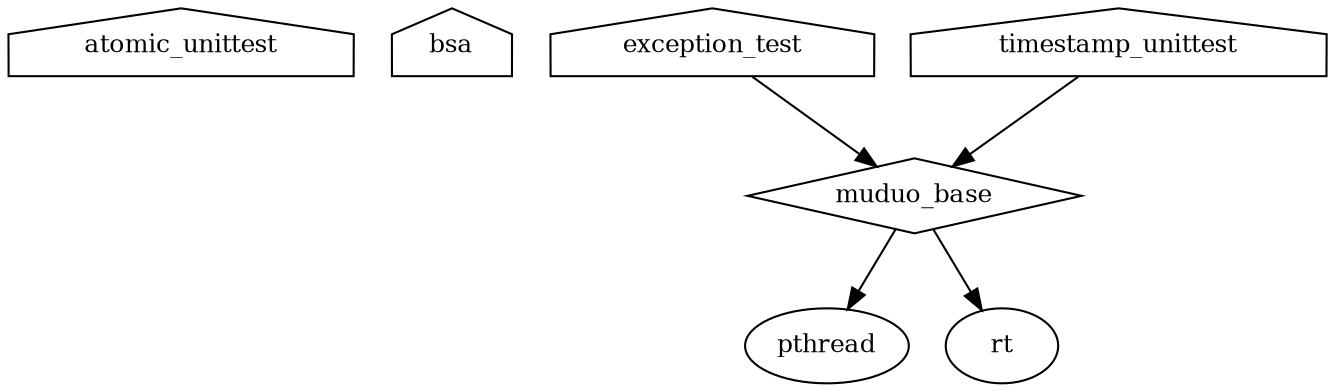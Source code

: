 digraph "GG" {
node [
  fontsize = "12"
];
    "node17" [ label="atomic_unittest" shape="house"];
    "node25" [ label="bsa" shape="house"];
    "node20" [ label="exception_test" shape="house"];
    "node9" [ label="muduo_base" shape="diamond"];
    "node20" -> "node9" // exception_test -> muduo_base
    "node29" [ label="pthread" shape="ellipse"];
    "node9" -> "node29" // muduo_base -> pthread
    "node30" [ label="rt" shape="ellipse"];
    "node9" -> "node30" // muduo_base -> rt
    "node21" [ label="timestamp_unittest" shape="house"];
    "node21" -> "node9" // timestamp_unittest -> muduo_base
}
